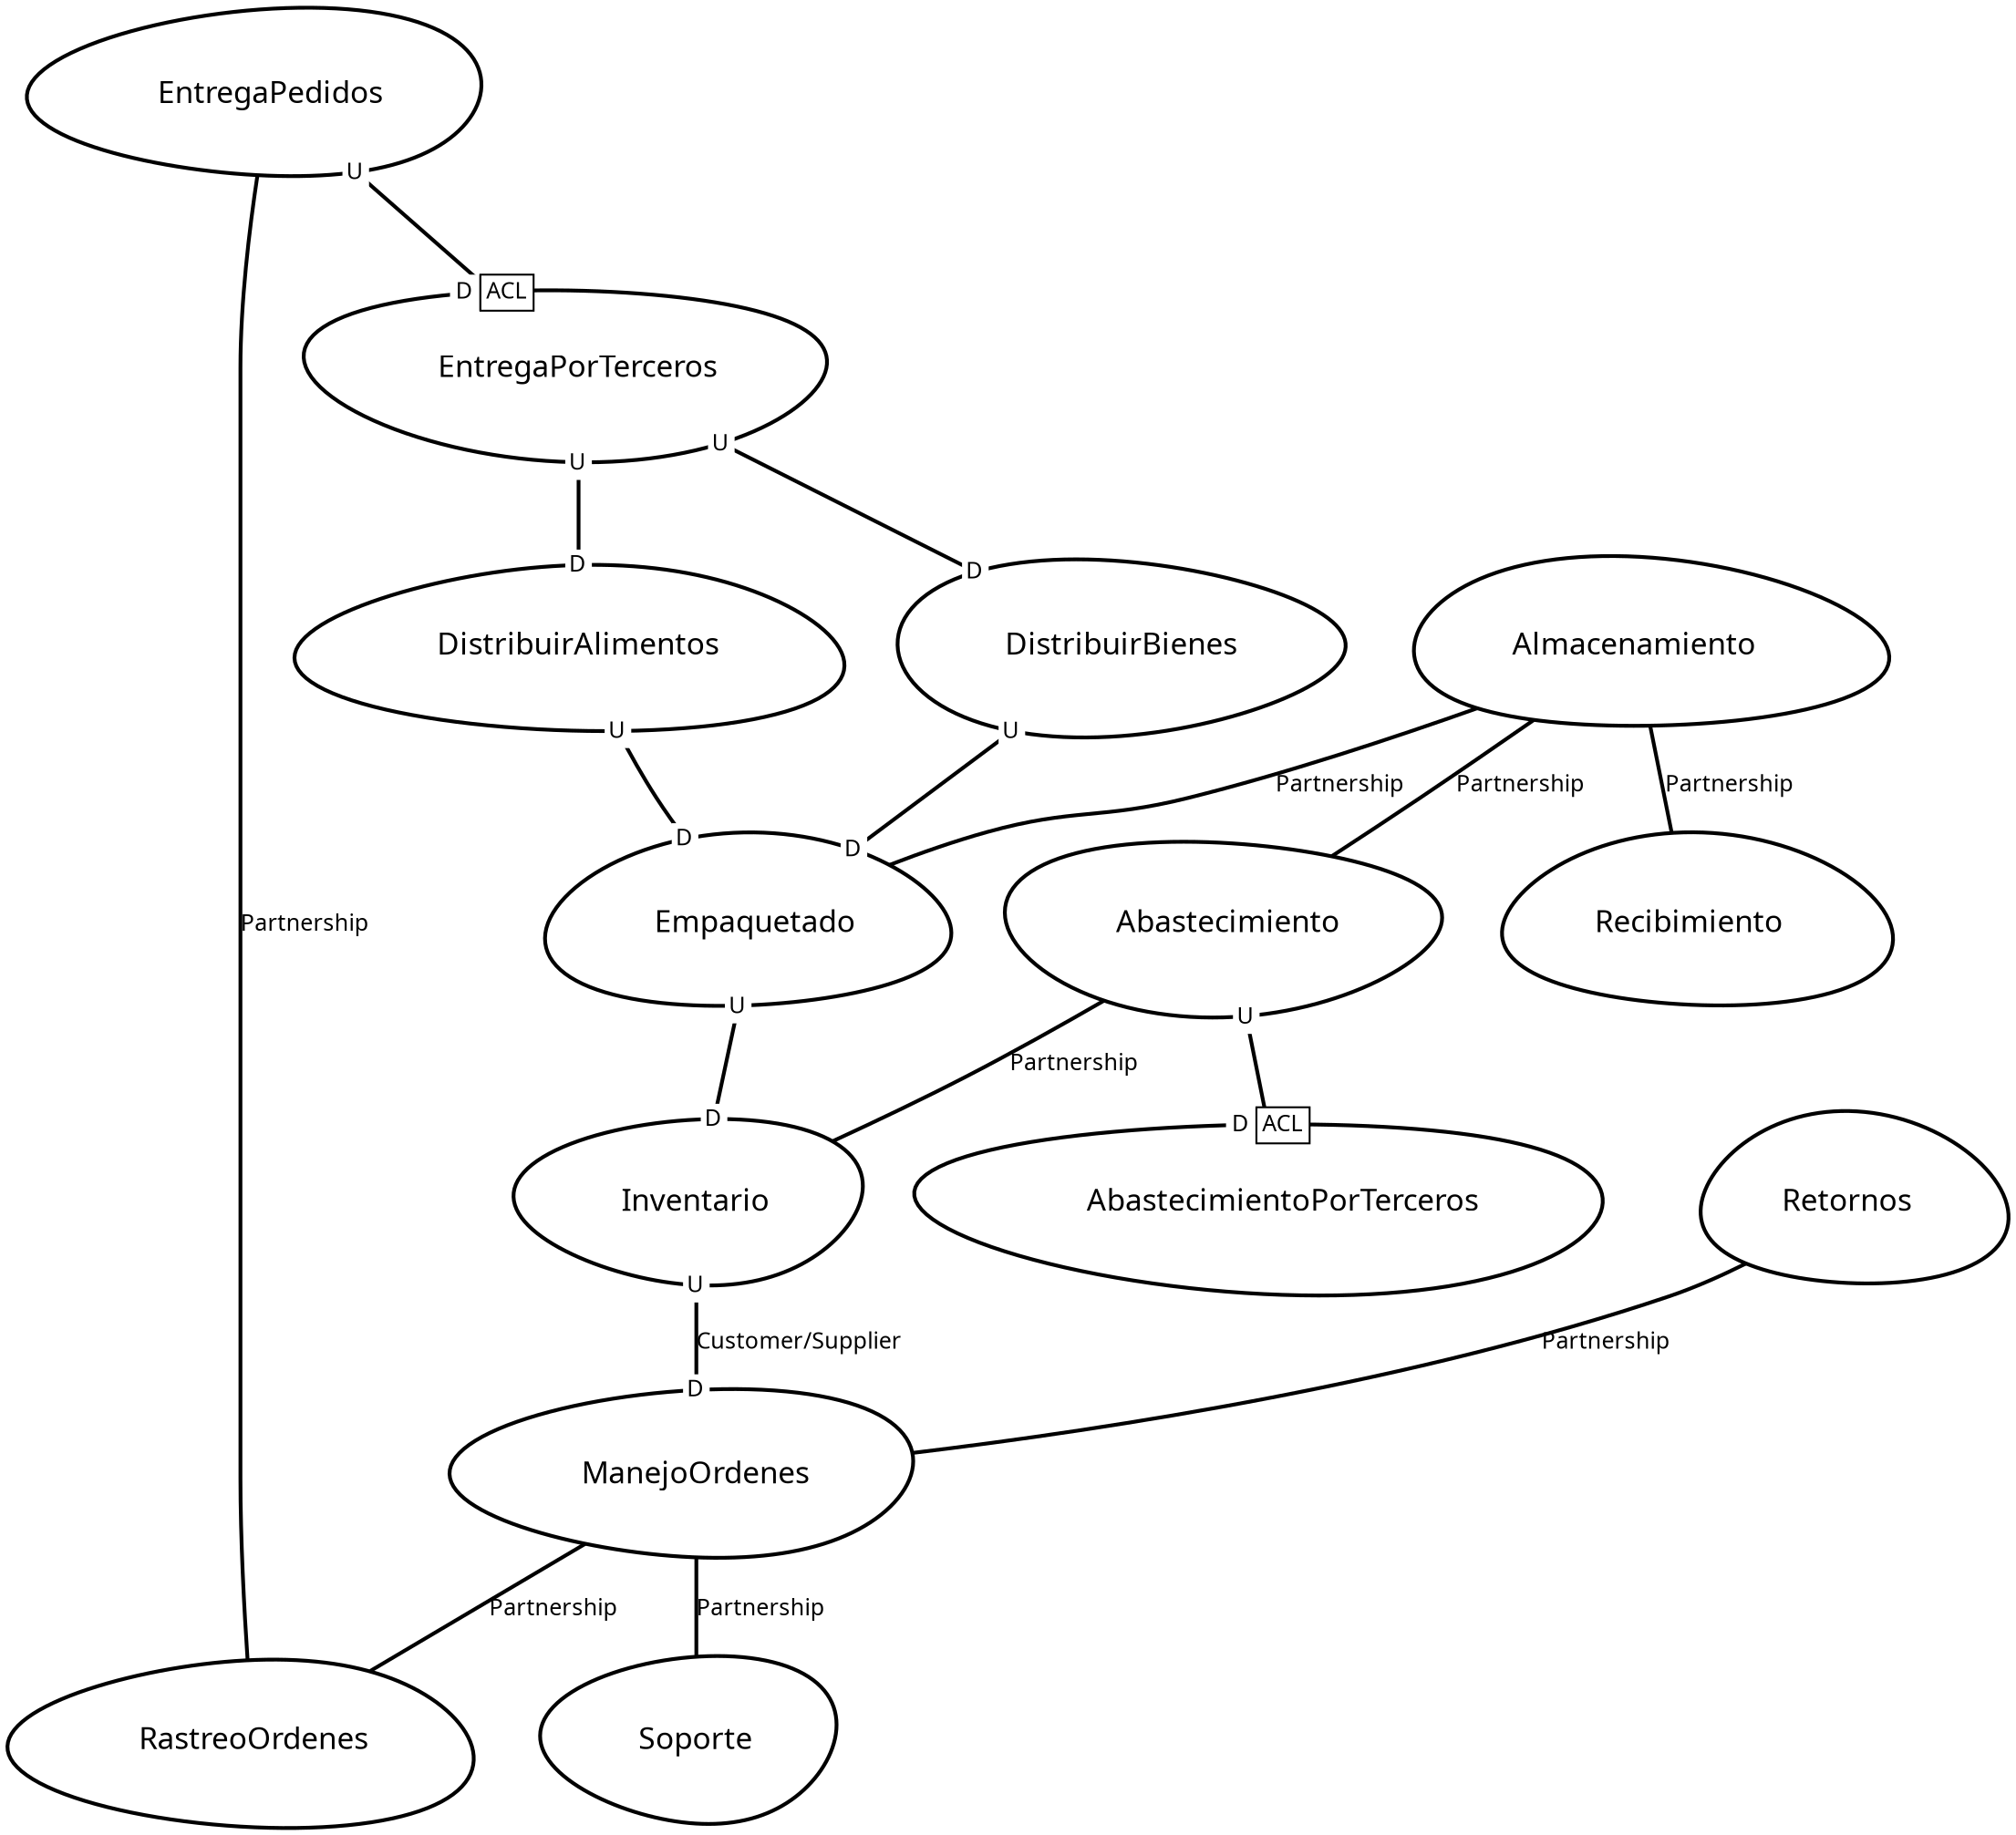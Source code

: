 digraph "ContextMapGraph" {
graph ["imagepath"="/tmp/GraphvizJava"]
"Abastecimiento" ["margin"="0.3","orientation"="289","shape"="egg","fontsize"="16","style"="bold","label"="Abastecimiento\n","fontname"="sans-serif"]
"AbastecimientoPorTerceros" ["margin"="0.3","orientation"="314","shape"="egg","fontsize"="16","style"="bold","label"="AbastecimientoPorTerceros\n","fontname"="sans-serif"]
"Inventario" ["margin"="0.3","orientation"="196","shape"="egg","fontsize"="16","style"="bold","label"="Inventario\n","fontname"="sans-serif"]
"ManejoOrdenes" ["margin"="0.3","orientation"="204","shape"="egg","fontsize"="16","style"="bold","label"="ManejoOrdenes\n","fontname"="sans-serif"]
"Soporte" ["margin"="0.3","orientation"="199","shape"="egg","fontsize"="16","style"="bold","label"="Soporte\n","fontname"="sans-serif"]
"RastreoOrdenes" ["margin"="0.3","orientation"="340","shape"="egg","fontsize"="16","style"="bold","label"="RastreoOrdenes\n","fontname"="sans-serif"]
"Almacenamiento" ["margin"="0.3","orientation"="133","shape"="egg","fontsize"="16","style"="bold","label"="Almacenamiento\n","fontname"="sans-serif"]
"Empaquetado" ["margin"="0.3","orientation"="245","shape"="egg","fontsize"="16","style"="bold","label"="Empaquetado\n","fontname"="sans-serif"]
"Recibimiento" ["margin"="0.3","orientation"="117","shape"="egg","fontsize"="16","style"="bold","label"="Recibimiento\n","fontname"="sans-serif"]
"DistribuirAlimentos" ["margin"="0.3","orientation"="349","shape"="egg","fontsize"="16","style"="bold","label"="DistribuirAlimentos\n","fontname"="sans-serif"]
"DistribuirBienes" ["margin"="0.3","orientation"="274","shape"="egg","fontsize"="16","style"="bold","label"="DistribuirBienes\n","fontname"="sans-serif"]
"EntregaPedidos" ["margin"="0.3","orientation"="210","shape"="egg","fontsize"="16","style"="bold","label"="EntregaPedidos\n","fontname"="sans-serif"]
"EntregaPorTerceros" ["margin"="0.3","orientation"="302","shape"="egg","fontsize"="16","style"="bold","label"="EntregaPorTerceros\n","fontname"="sans-serif"]
"Retornos" ["margin"="0.3","orientation"="120","shape"="egg","fontsize"="16","style"="bold","label"="Retornos\n","fontname"="sans-serif"]
"Abastecimiento" -> "AbastecimientoPorTerceros" ["headlabel"=<<table cellspacing="0" cellborder="1" border="0">
<tr><td bgcolor="white" sides="r">D</td><td sides="trbl" bgcolor="white"><font>ACL</font></td></tr>
</table>>,"labeldistance"="0","fontsize"="12","taillabel"=<<table cellspacing="0" cellborder="0" border="0">
<tr><td bgcolor="white">U</td></tr>
</table>>,"style"="bold","label"="                                        ","dir"="none","fontname"="sans-serif"]
"Abastecimiento" -> "Inventario" ["fontsize"="12","style"="bold","label"="Partnership","dir"="none","fontname"="sans-serif"]
"Inventario" -> "ManejoOrdenes" ["headlabel"=<<table cellspacing="0" cellborder="0" border="0">
<tr><td bgcolor="white">D</td></tr>
</table>>,"labeldistance"="0","fontsize"="12","taillabel"=<<table cellspacing="0" cellborder="0" border="0">
<tr><td bgcolor="white">U</td></tr>
</table>>,"style"="bold","label"="Customer/Supplier","dir"="none","fontname"="sans-serif"]
"ManejoOrdenes" -> "Soporte" ["fontsize"="12","style"="bold","label"="Partnership","dir"="none","fontname"="sans-serif"]
"ManejoOrdenes" -> "RastreoOrdenes" ["fontsize"="12","style"="bold","label"="Partnership","dir"="none","fontname"="sans-serif"]
"Almacenamiento" -> "Empaquetado" ["fontsize"="12","style"="bold","label"="Partnership","dir"="none","fontname"="sans-serif"]
"Almacenamiento" -> "Abastecimiento" ["fontsize"="12","style"="bold","label"="Partnership","dir"="none","fontname"="sans-serif"]
"Almacenamiento" -> "Recibimiento" ["fontsize"="12","style"="bold","label"="Partnership","dir"="none","fontname"="sans-serif"]
"Empaquetado" -> "Inventario" ["headlabel"=<<table cellspacing="0" cellborder="0" border="0">
<tr><td bgcolor="white">D</td></tr>
</table>>,"labeldistance"="0","fontsize"="12","taillabel"=<<table cellspacing="0" cellborder="0" border="0">
<tr><td bgcolor="white">U</td></tr>
</table>>,"style"="bold","label"="                                        ","dir"="none","fontname"="sans-serif"]
"DistribuirAlimentos" -> "Empaquetado" ["headlabel"=<<table cellspacing="0" cellborder="0" border="0">
<tr><td bgcolor="white">D</td></tr>
</table>>,"labeldistance"="0","fontsize"="12","taillabel"=<<table cellspacing="0" cellborder="0" border="0">
<tr><td bgcolor="white">U</td></tr>
</table>>,"style"="bold","label"="                                        ","dir"="none","fontname"="sans-serif"]
"DistribuirBienes" -> "Empaquetado" ["headlabel"=<<table cellspacing="0" cellborder="0" border="0">
<tr><td bgcolor="white">D</td></tr>
</table>>,"labeldistance"="0","fontsize"="12","taillabel"=<<table cellspacing="0" cellborder="0" border="0">
<tr><td bgcolor="white">U</td></tr>
</table>>,"style"="bold","label"="                                        ","dir"="none","fontname"="sans-serif"]
"EntregaPedidos" -> "RastreoOrdenes" ["fontsize"="12","style"="bold","label"="Partnership","dir"="none","fontname"="sans-serif"]
"EntregaPedidos" -> "EntregaPorTerceros" ["headlabel"=<<table cellspacing="0" cellborder="1" border="0">
<tr><td bgcolor="white" sides="r">D</td><td sides="trbl" bgcolor="white"><font>ACL</font></td></tr>
</table>>,"labeldistance"="0","fontsize"="12","taillabel"=<<table cellspacing="0" cellborder="0" border="0">
<tr><td bgcolor="white">U</td></tr>
</table>>,"style"="bold","label"="                                        ","dir"="none","fontname"="sans-serif"]
"EntregaPorTerceros" -> "DistribuirAlimentos" ["headlabel"=<<table cellspacing="0" cellborder="0" border="0">
<tr><td bgcolor="white">D</td></tr>
</table>>,"labeldistance"="0","fontsize"="12","taillabel"=<<table cellspacing="0" cellborder="0" border="0">
<tr><td bgcolor="white">U</td></tr>
</table>>,"style"="bold","label"="                                        ","dir"="none","fontname"="sans-serif"]
"EntregaPorTerceros" -> "DistribuirBienes" ["headlabel"=<<table cellspacing="0" cellborder="0" border="0">
<tr><td bgcolor="white">D</td></tr>
</table>>,"labeldistance"="0","fontsize"="12","taillabel"=<<table cellspacing="0" cellborder="0" border="0">
<tr><td bgcolor="white">U</td></tr>
</table>>,"style"="bold","label"="                                        ","dir"="none","fontname"="sans-serif"]
"Retornos" -> "ManejoOrdenes" ["fontsize"="12","style"="bold","label"="Partnership","dir"="none","fontname"="sans-serif"]
}